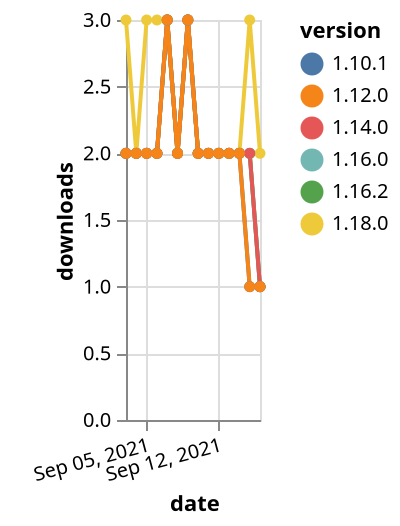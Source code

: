 {"$schema": "https://vega.github.io/schema/vega-lite/v5.json", "description": "A simple bar chart with embedded data.", "data": {"values": [{"date": "2021-09-03", "total": 1605, "delta": 2, "version": "1.10.1"}, {"date": "2021-09-04", "total": 1607, "delta": 2, "version": "1.10.1"}, {"date": "2021-09-05", "total": 1609, "delta": 2, "version": "1.10.1"}, {"date": "2021-09-06", "total": 1611, "delta": 2, "version": "1.10.1"}, {"date": "2021-09-07", "total": 1614, "delta": 3, "version": "1.10.1"}, {"date": "2021-09-08", "total": 1616, "delta": 2, "version": "1.10.1"}, {"date": "2021-09-09", "total": 1619, "delta": 3, "version": "1.10.1"}, {"date": "2021-09-10", "total": 1621, "delta": 2, "version": "1.10.1"}, {"date": "2021-09-11", "total": 1623, "delta": 2, "version": "1.10.1"}, {"date": "2021-09-12", "total": 1625, "delta": 2, "version": "1.10.1"}, {"date": "2021-09-13", "total": 1627, "delta": 2, "version": "1.10.1"}, {"date": "2021-09-14", "total": 1629, "delta": 2, "version": "1.10.1"}, {"date": "2021-09-15", "total": 1630, "delta": 1, "version": "1.10.1"}, {"date": "2021-09-16", "total": 1631, "delta": 1, "version": "1.10.1"}, {"date": "2021-09-03", "total": 214, "delta": 3, "version": "1.18.0"}, {"date": "2021-09-04", "total": 216, "delta": 2, "version": "1.18.0"}, {"date": "2021-09-05", "total": 219, "delta": 3, "version": "1.18.0"}, {"date": "2021-09-06", "total": 222, "delta": 3, "version": "1.18.0"}, {"date": "2021-09-07", "total": 225, "delta": 3, "version": "1.18.0"}, {"date": "2021-09-08", "total": 227, "delta": 2, "version": "1.18.0"}, {"date": "2021-09-09", "total": 230, "delta": 3, "version": "1.18.0"}, {"date": "2021-09-10", "total": 232, "delta": 2, "version": "1.18.0"}, {"date": "2021-09-11", "total": 234, "delta": 2, "version": "1.18.0"}, {"date": "2021-09-12", "total": 236, "delta": 2, "version": "1.18.0"}, {"date": "2021-09-13", "total": 238, "delta": 2, "version": "1.18.0"}, {"date": "2021-09-14", "total": 240, "delta": 2, "version": "1.18.0"}, {"date": "2021-09-15", "total": 243, "delta": 3, "version": "1.18.0"}, {"date": "2021-09-16", "total": 245, "delta": 2, "version": "1.18.0"}, {"date": "2021-09-03", "total": 653, "delta": 2, "version": "1.16.0"}, {"date": "2021-09-04", "total": 655, "delta": 2, "version": "1.16.0"}, {"date": "2021-09-05", "total": 657, "delta": 2, "version": "1.16.0"}, {"date": "2021-09-06", "total": 659, "delta": 2, "version": "1.16.0"}, {"date": "2021-09-07", "total": 662, "delta": 3, "version": "1.16.0"}, {"date": "2021-09-08", "total": 664, "delta": 2, "version": "1.16.0"}, {"date": "2021-09-09", "total": 667, "delta": 3, "version": "1.16.0"}, {"date": "2021-09-10", "total": 669, "delta": 2, "version": "1.16.0"}, {"date": "2021-09-11", "total": 671, "delta": 2, "version": "1.16.0"}, {"date": "2021-09-12", "total": 673, "delta": 2, "version": "1.16.0"}, {"date": "2021-09-13", "total": 675, "delta": 2, "version": "1.16.0"}, {"date": "2021-09-14", "total": 677, "delta": 2, "version": "1.16.0"}, {"date": "2021-09-15", "total": 679, "delta": 2, "version": "1.16.0"}, {"date": "2021-09-16", "total": 680, "delta": 1, "version": "1.16.0"}, {"date": "2021-09-03", "total": 364, "delta": 2, "version": "1.16.2"}, {"date": "2021-09-04", "total": 366, "delta": 2, "version": "1.16.2"}, {"date": "2021-09-05", "total": 368, "delta": 2, "version": "1.16.2"}, {"date": "2021-09-06", "total": 370, "delta": 2, "version": "1.16.2"}, {"date": "2021-09-07", "total": 373, "delta": 3, "version": "1.16.2"}, {"date": "2021-09-08", "total": 375, "delta": 2, "version": "1.16.2"}, {"date": "2021-09-09", "total": 378, "delta": 3, "version": "1.16.2"}, {"date": "2021-09-10", "total": 380, "delta": 2, "version": "1.16.2"}, {"date": "2021-09-11", "total": 382, "delta": 2, "version": "1.16.2"}, {"date": "2021-09-12", "total": 384, "delta": 2, "version": "1.16.2"}, {"date": "2021-09-13", "total": 386, "delta": 2, "version": "1.16.2"}, {"date": "2021-09-14", "total": 388, "delta": 2, "version": "1.16.2"}, {"date": "2021-09-15", "total": 390, "delta": 2, "version": "1.16.2"}, {"date": "2021-09-16", "total": 391, "delta": 1, "version": "1.16.2"}, {"date": "2021-09-03", "total": 996, "delta": 2, "version": "1.14.0"}, {"date": "2021-09-04", "total": 998, "delta": 2, "version": "1.14.0"}, {"date": "2021-09-05", "total": 1000, "delta": 2, "version": "1.14.0"}, {"date": "2021-09-06", "total": 1002, "delta": 2, "version": "1.14.0"}, {"date": "2021-09-07", "total": 1005, "delta": 3, "version": "1.14.0"}, {"date": "2021-09-08", "total": 1007, "delta": 2, "version": "1.14.0"}, {"date": "2021-09-09", "total": 1010, "delta": 3, "version": "1.14.0"}, {"date": "2021-09-10", "total": 1012, "delta": 2, "version": "1.14.0"}, {"date": "2021-09-11", "total": 1014, "delta": 2, "version": "1.14.0"}, {"date": "2021-09-12", "total": 1016, "delta": 2, "version": "1.14.0"}, {"date": "2021-09-13", "total": 1018, "delta": 2, "version": "1.14.0"}, {"date": "2021-09-14", "total": 1020, "delta": 2, "version": "1.14.0"}, {"date": "2021-09-15", "total": 1022, "delta": 2, "version": "1.14.0"}, {"date": "2021-09-16", "total": 1023, "delta": 1, "version": "1.14.0"}, {"date": "2021-09-03", "total": 1460, "delta": 2, "version": "1.12.0"}, {"date": "2021-09-04", "total": 1462, "delta": 2, "version": "1.12.0"}, {"date": "2021-09-05", "total": 1464, "delta": 2, "version": "1.12.0"}, {"date": "2021-09-06", "total": 1466, "delta": 2, "version": "1.12.0"}, {"date": "2021-09-07", "total": 1469, "delta": 3, "version": "1.12.0"}, {"date": "2021-09-08", "total": 1471, "delta": 2, "version": "1.12.0"}, {"date": "2021-09-09", "total": 1474, "delta": 3, "version": "1.12.0"}, {"date": "2021-09-10", "total": 1476, "delta": 2, "version": "1.12.0"}, {"date": "2021-09-11", "total": 1478, "delta": 2, "version": "1.12.0"}, {"date": "2021-09-12", "total": 1480, "delta": 2, "version": "1.12.0"}, {"date": "2021-09-13", "total": 1482, "delta": 2, "version": "1.12.0"}, {"date": "2021-09-14", "total": 1484, "delta": 2, "version": "1.12.0"}, {"date": "2021-09-15", "total": 1485, "delta": 1, "version": "1.12.0"}, {"date": "2021-09-16", "total": 1486, "delta": 1, "version": "1.12.0"}]}, "width": "container", "mark": {"type": "line", "point": {"filled": true}}, "encoding": {"x": {"field": "date", "type": "temporal", "timeUnit": "yearmonthdate", "title": "date", "axis": {"labelAngle": -15}}, "y": {"field": "delta", "type": "quantitative", "title": "downloads"}, "color": {"field": "version", "type": "nominal"}, "tooltip": {"field": "delta"}}}